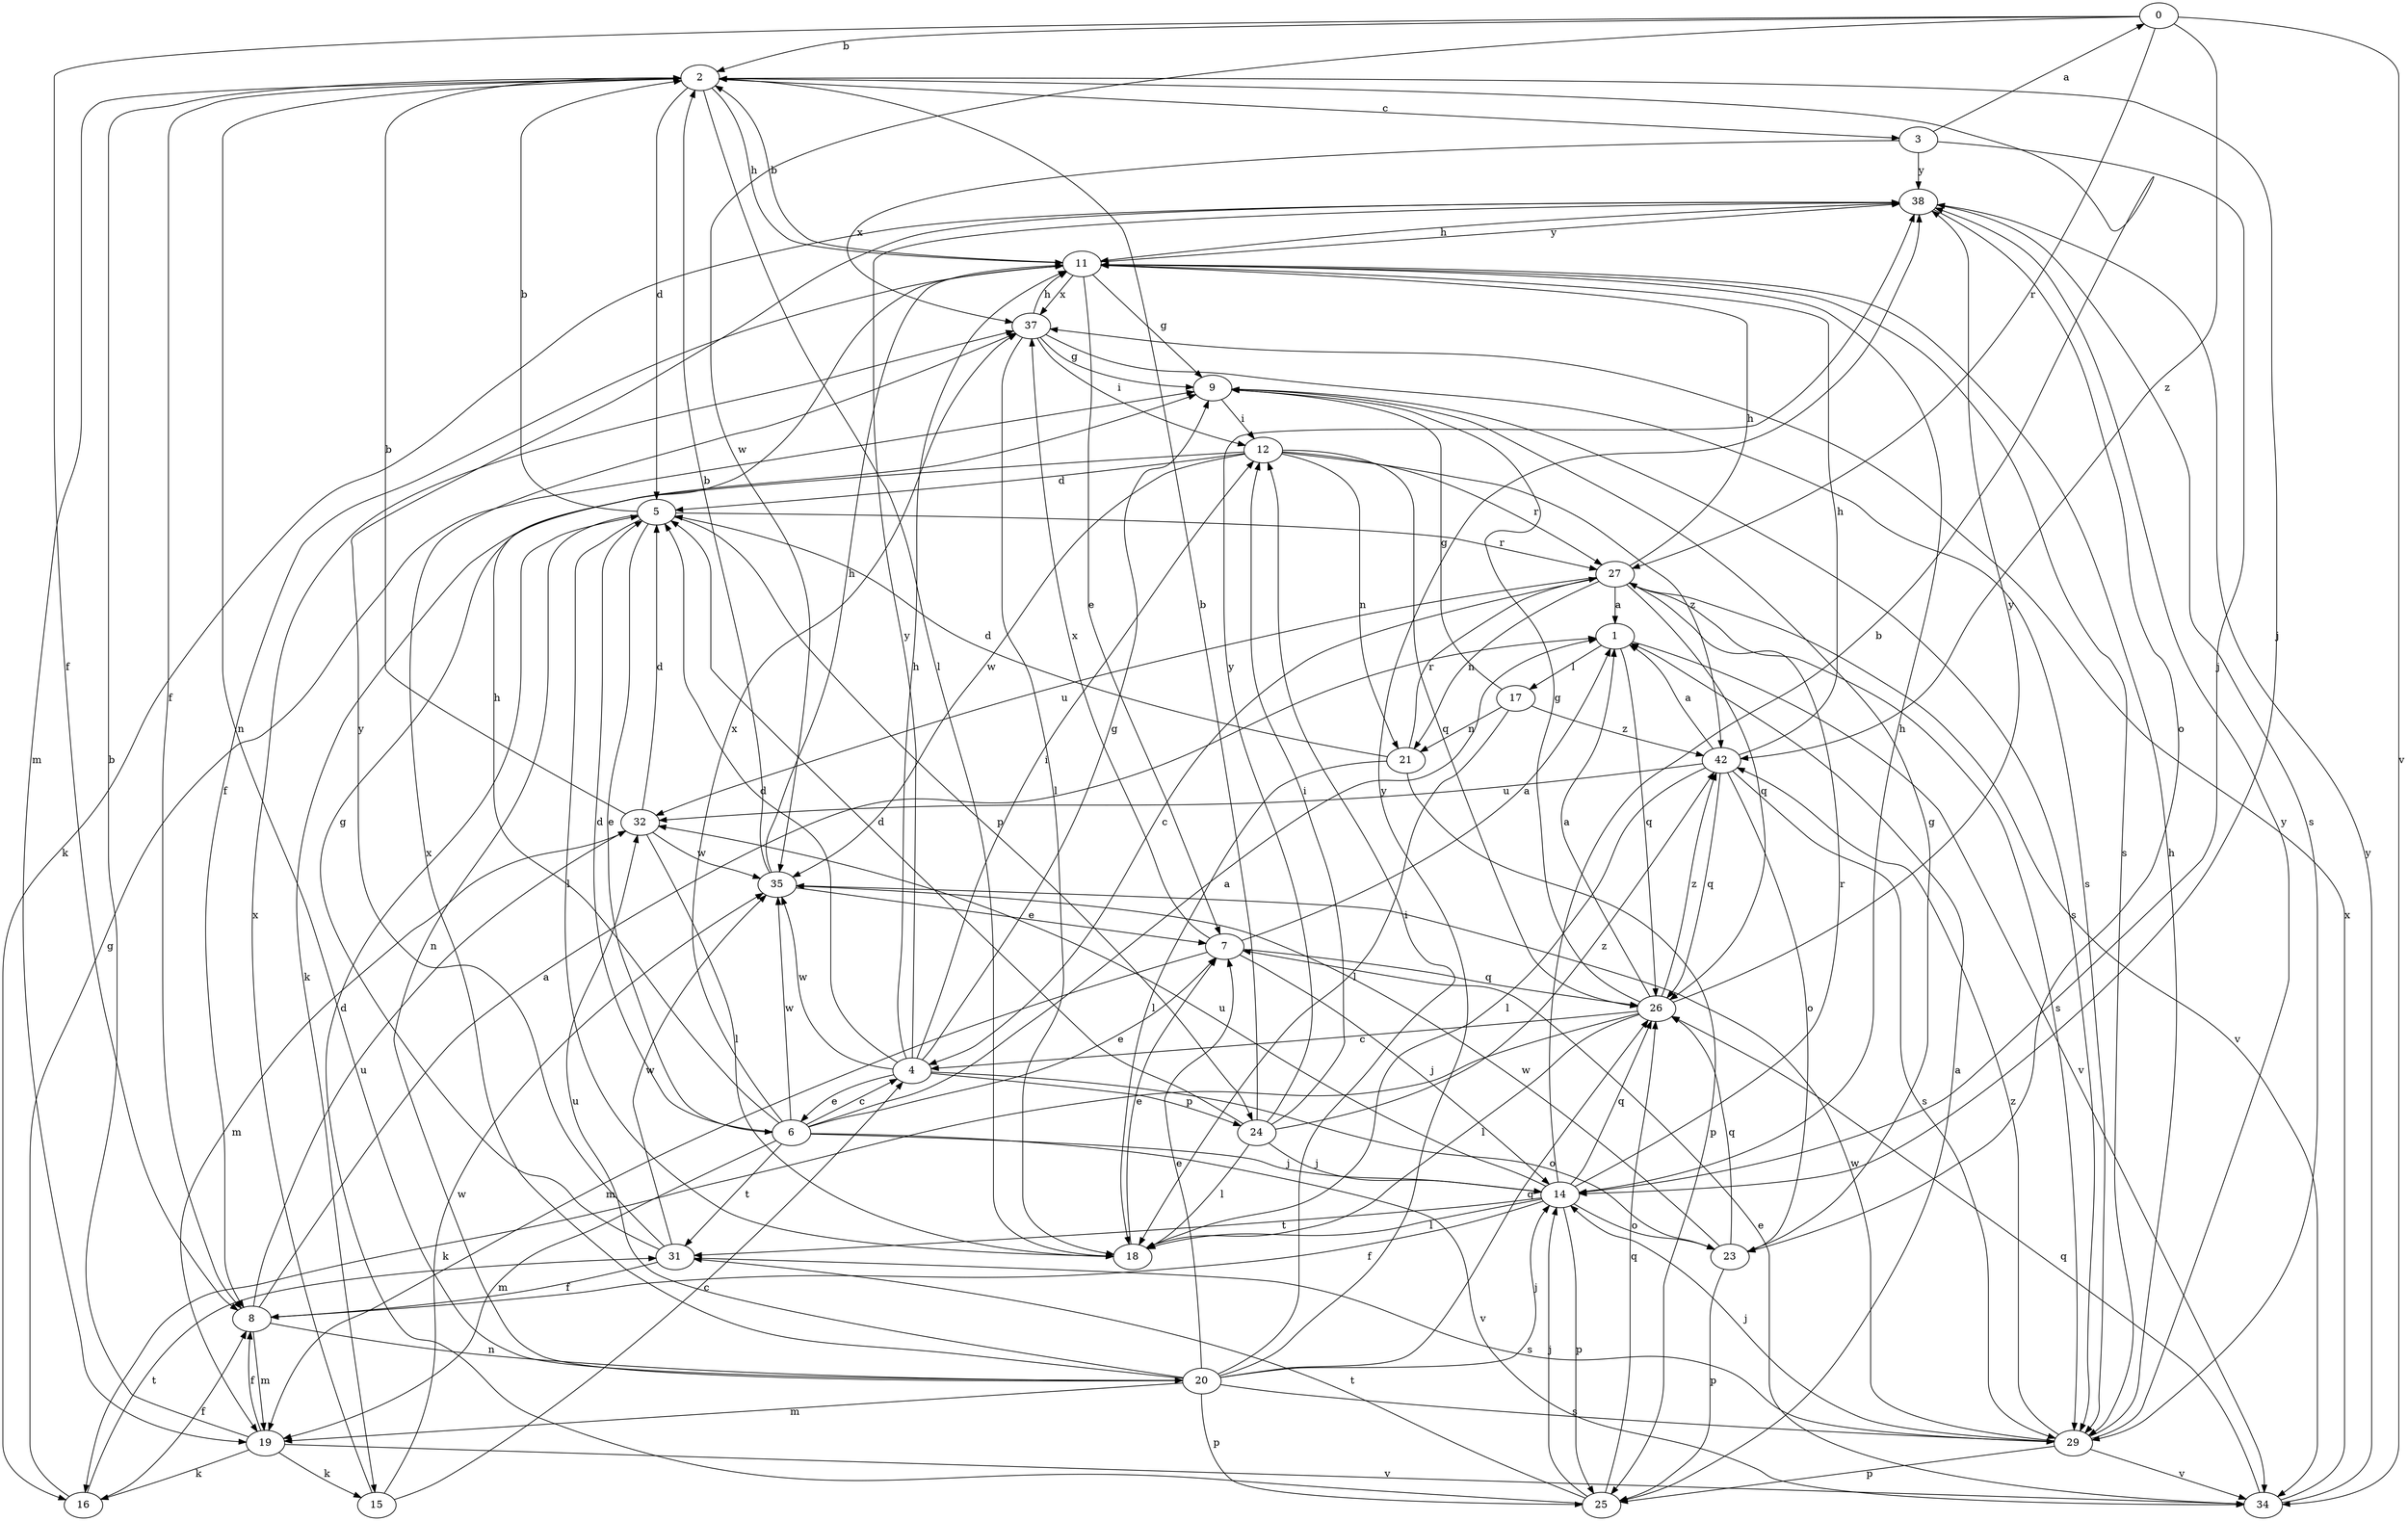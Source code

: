 strict digraph  {
0;
1;
2;
3;
4;
5;
6;
7;
8;
9;
11;
12;
14;
15;
16;
17;
18;
19;
20;
21;
23;
24;
25;
26;
27;
29;
31;
32;
34;
35;
37;
38;
42;
0 -> 2  [label=b];
0 -> 8  [label=f];
0 -> 27  [label=r];
0 -> 34  [label=v];
0 -> 35  [label=w];
0 -> 42  [label=z];
1 -> 17  [label=l];
1 -> 26  [label=q];
1 -> 34  [label=v];
2 -> 3  [label=c];
2 -> 5  [label=d];
2 -> 8  [label=f];
2 -> 11  [label=h];
2 -> 14  [label=j];
2 -> 18  [label=l];
2 -> 19  [label=m];
2 -> 20  [label=n];
3 -> 0  [label=a];
3 -> 14  [label=j];
3 -> 37  [label=x];
3 -> 38  [label=y];
4 -> 5  [label=d];
4 -> 6  [label=e];
4 -> 9  [label=g];
4 -> 11  [label=h];
4 -> 12  [label=i];
4 -> 23  [label=o];
4 -> 24  [label=p];
4 -> 35  [label=w];
4 -> 38  [label=y];
5 -> 2  [label=b];
5 -> 6  [label=e];
5 -> 18  [label=l];
5 -> 20  [label=n];
5 -> 24  [label=p];
5 -> 27  [label=r];
6 -> 1  [label=a];
6 -> 4  [label=c];
6 -> 5  [label=d];
6 -> 7  [label=e];
6 -> 11  [label=h];
6 -> 14  [label=j];
6 -> 19  [label=m];
6 -> 31  [label=t];
6 -> 34  [label=v];
6 -> 35  [label=w];
6 -> 37  [label=x];
7 -> 1  [label=a];
7 -> 14  [label=j];
7 -> 19  [label=m];
7 -> 26  [label=q];
7 -> 37  [label=x];
8 -> 1  [label=a];
8 -> 19  [label=m];
8 -> 20  [label=n];
8 -> 32  [label=u];
9 -> 12  [label=i];
9 -> 29  [label=s];
11 -> 2  [label=b];
11 -> 7  [label=e];
11 -> 8  [label=f];
11 -> 9  [label=g];
11 -> 29  [label=s];
11 -> 37  [label=x];
11 -> 38  [label=y];
12 -> 5  [label=d];
12 -> 15  [label=k];
12 -> 21  [label=n];
12 -> 26  [label=q];
12 -> 27  [label=r];
12 -> 35  [label=w];
12 -> 42  [label=z];
14 -> 2  [label=b];
14 -> 8  [label=f];
14 -> 11  [label=h];
14 -> 18  [label=l];
14 -> 23  [label=o];
14 -> 25  [label=p];
14 -> 26  [label=q];
14 -> 27  [label=r];
14 -> 31  [label=t];
14 -> 32  [label=u];
15 -> 4  [label=c];
15 -> 35  [label=w];
15 -> 37  [label=x];
16 -> 8  [label=f];
16 -> 9  [label=g];
16 -> 31  [label=t];
17 -> 9  [label=g];
17 -> 18  [label=l];
17 -> 21  [label=n];
17 -> 42  [label=z];
18 -> 7  [label=e];
19 -> 2  [label=b];
19 -> 8  [label=f];
19 -> 15  [label=k];
19 -> 16  [label=k];
19 -> 34  [label=v];
20 -> 7  [label=e];
20 -> 12  [label=i];
20 -> 14  [label=j];
20 -> 19  [label=m];
20 -> 25  [label=p];
20 -> 26  [label=q];
20 -> 29  [label=s];
20 -> 32  [label=u];
20 -> 37  [label=x];
20 -> 38  [label=y];
21 -> 5  [label=d];
21 -> 18  [label=l];
21 -> 25  [label=p];
21 -> 27  [label=r];
23 -> 9  [label=g];
23 -> 25  [label=p];
23 -> 26  [label=q];
23 -> 35  [label=w];
24 -> 2  [label=b];
24 -> 5  [label=d];
24 -> 12  [label=i];
24 -> 14  [label=j];
24 -> 18  [label=l];
24 -> 38  [label=y];
24 -> 42  [label=z];
25 -> 1  [label=a];
25 -> 5  [label=d];
25 -> 14  [label=j];
25 -> 26  [label=q];
25 -> 31  [label=t];
26 -> 1  [label=a];
26 -> 4  [label=c];
26 -> 9  [label=g];
26 -> 16  [label=k];
26 -> 18  [label=l];
26 -> 38  [label=y];
26 -> 42  [label=z];
27 -> 1  [label=a];
27 -> 4  [label=c];
27 -> 11  [label=h];
27 -> 21  [label=n];
27 -> 26  [label=q];
27 -> 29  [label=s];
27 -> 32  [label=u];
27 -> 34  [label=v];
29 -> 11  [label=h];
29 -> 14  [label=j];
29 -> 25  [label=p];
29 -> 34  [label=v];
29 -> 35  [label=w];
29 -> 38  [label=y];
29 -> 42  [label=z];
31 -> 8  [label=f];
31 -> 9  [label=g];
31 -> 29  [label=s];
31 -> 35  [label=w];
31 -> 38  [label=y];
32 -> 2  [label=b];
32 -> 5  [label=d];
32 -> 18  [label=l];
32 -> 19  [label=m];
32 -> 35  [label=w];
34 -> 7  [label=e];
34 -> 26  [label=q];
34 -> 37  [label=x];
34 -> 38  [label=y];
35 -> 2  [label=b];
35 -> 7  [label=e];
35 -> 11  [label=h];
37 -> 9  [label=g];
37 -> 11  [label=h];
37 -> 12  [label=i];
37 -> 18  [label=l];
37 -> 29  [label=s];
38 -> 11  [label=h];
38 -> 16  [label=k];
38 -> 23  [label=o];
38 -> 29  [label=s];
42 -> 1  [label=a];
42 -> 11  [label=h];
42 -> 18  [label=l];
42 -> 23  [label=o];
42 -> 26  [label=q];
42 -> 29  [label=s];
42 -> 32  [label=u];
}
